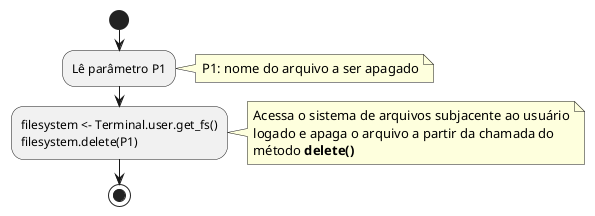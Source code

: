 @startuml terminal_DLF
start
  :Lê parâmetro P1;
  note right
    P1: nome do arquivo a ser apagado
  end note
  :filesystem <- Terminal.user.get_fs()
  filesystem.delete(P1);
  note right
    Acessa o sistema de arquivos subjacente ao usuário
    logado e apaga o arquivo a partir da chamada do
    método **delete()**
  end note
stop
@enduml